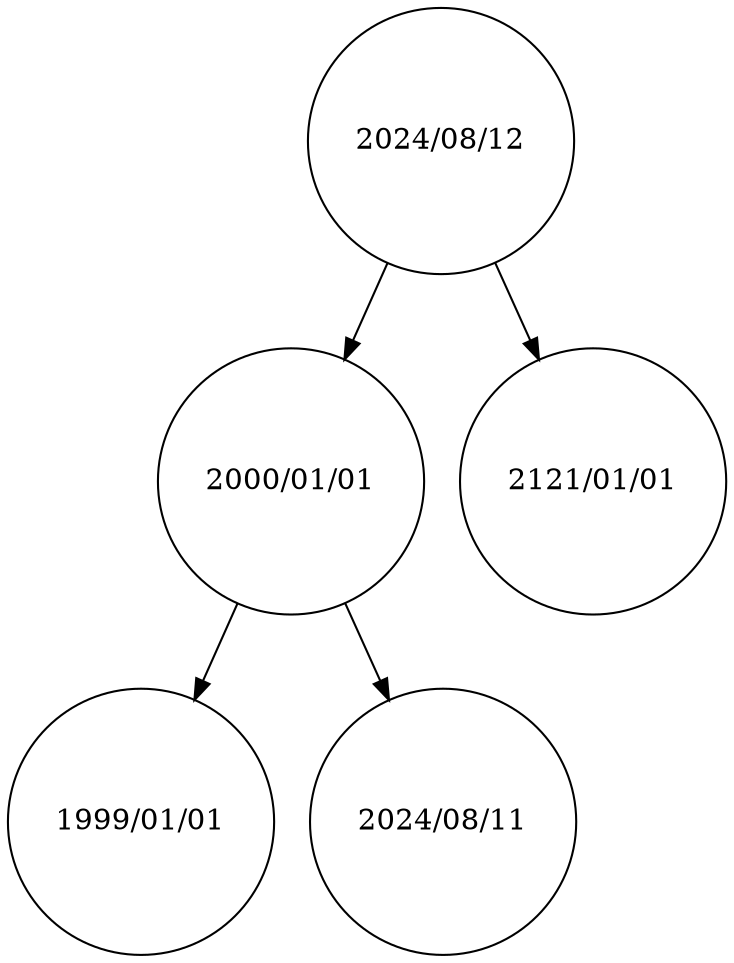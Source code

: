 digraph BSTTree {
node [shape=circle];
"2024/08/12" -> "2000/01/01";
"2000/01/01" -> "1999/01/01";
"2000/01/01" -> "2024/08/11";
"2024/08/12" -> "2121/01/01";
}
